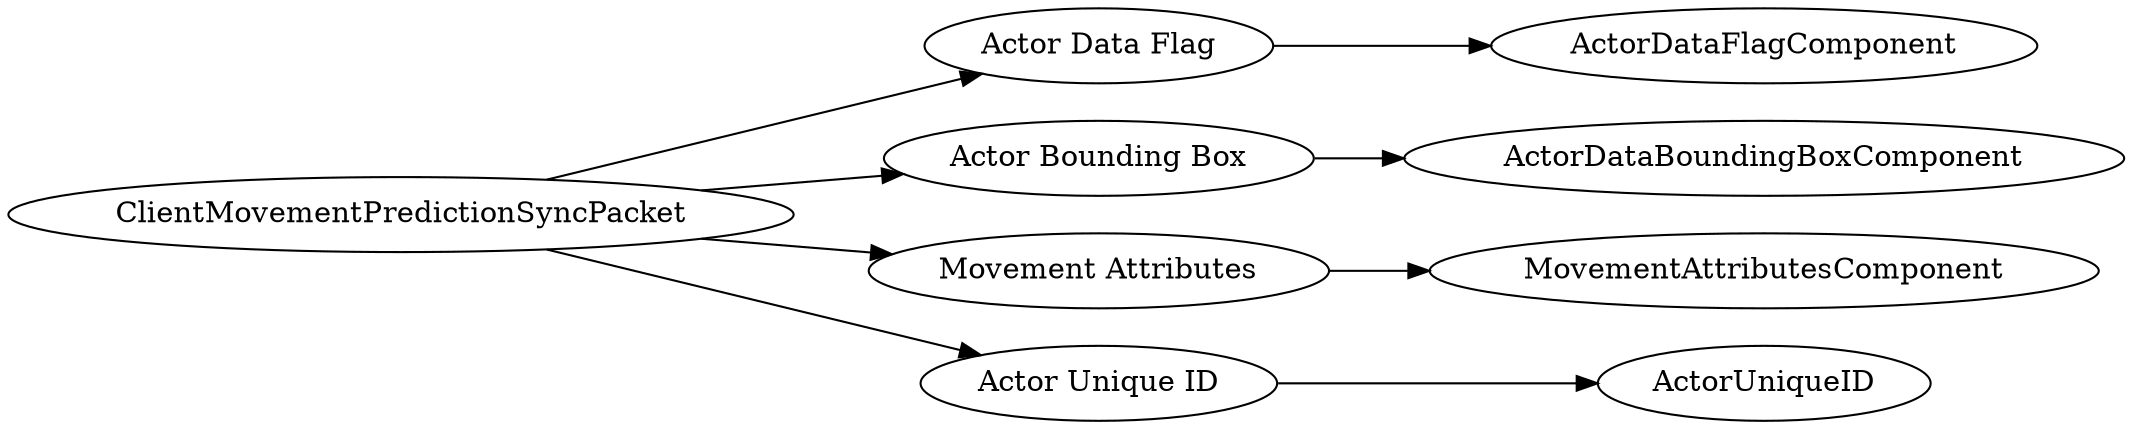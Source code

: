 digraph "ClientMovementPredictionSyncPacket" {
rankdir = LR
0
0 -> 1
1 -> 8
0 -> 9
9 -> 17
0 -> 18
18 -> 32
0 -> 33
33 -> 34

0 [label="ClientMovementPredictionSyncPacket",comment="name: \"ClientMovementPredictionSyncPacket\", typeName: \"\", id: 0, branchId: 322, recurseId: -1, attributes: 0, notes: \"\""];
1 [label="Actor Data Flag",comment="name: \"Actor Data Flag\", typeName: \"ActorDataFlagComponent\", id: 1, branchId: 0, recurseId: -1, attributes: 256, notes: \"\""];
8 [label="ActorDataFlagComponent",comment="name: \"ActorDataFlagComponent\", typeName: \"\", id: 8, branchId: 0, recurseId: -1, attributes: 512, notes: \"\""];
9 [label="Actor Bounding Box",comment="name: \"Actor Bounding Box\", typeName: \"ActorDataBoundingBoxComponent\", id: 9, branchId: 0, recurseId: -1, attributes: 256, notes: \"\""];
17 [label="ActorDataBoundingBoxComponent",comment="name: \"ActorDataBoundingBoxComponent\", typeName: \"\", id: 17, branchId: 0, recurseId: -1, attributes: 512, notes: \"\""];
18 [label="Movement Attributes",comment="name: \"Movement Attributes\", typeName: \"MovementAttributesComponent\", id: 18, branchId: 0, recurseId: -1, attributes: 256, notes: \"\""];
32 [label="MovementAttributesComponent",comment="name: \"MovementAttributesComponent\", typeName: \"\", id: 32, branchId: 0, recurseId: -1, attributes: 512, notes: \"\""];
33 [label="Actor Unique ID",comment="name: \"Actor Unique ID\", typeName: \"ActorUniqueID\", id: 33, branchId: 0, recurseId: -1, attributes: 256, notes: \"\""];
34 [label="ActorUniqueID",comment="name: \"ActorUniqueID\", typeName: \"\", id: 34, branchId: 0, recurseId: -1, attributes: 512, notes: \"\""];
{ rank = max;8;17;32;34}

}
